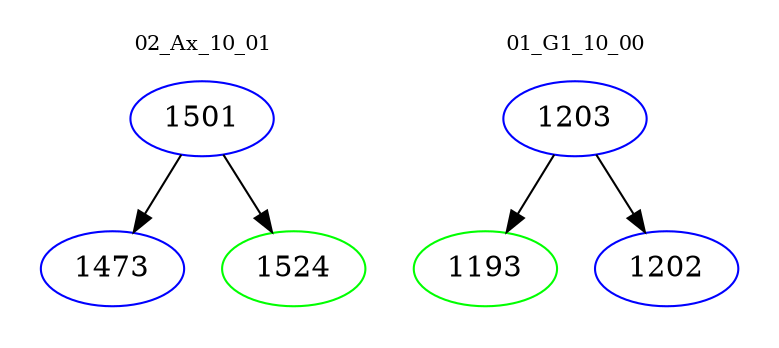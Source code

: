 digraph{
subgraph cluster_0 {
color = white
label = "02_Ax_10_01";
fontsize=10;
T0_1501 [label="1501", color="blue"]
T0_1501 -> T0_1473 [color="black"]
T0_1473 [label="1473", color="blue"]
T0_1501 -> T0_1524 [color="black"]
T0_1524 [label="1524", color="green"]
}
subgraph cluster_1 {
color = white
label = "01_G1_10_00";
fontsize=10;
T1_1203 [label="1203", color="blue"]
T1_1203 -> T1_1193 [color="black"]
T1_1193 [label="1193", color="green"]
T1_1203 -> T1_1202 [color="black"]
T1_1202 [label="1202", color="blue"]
}
}
